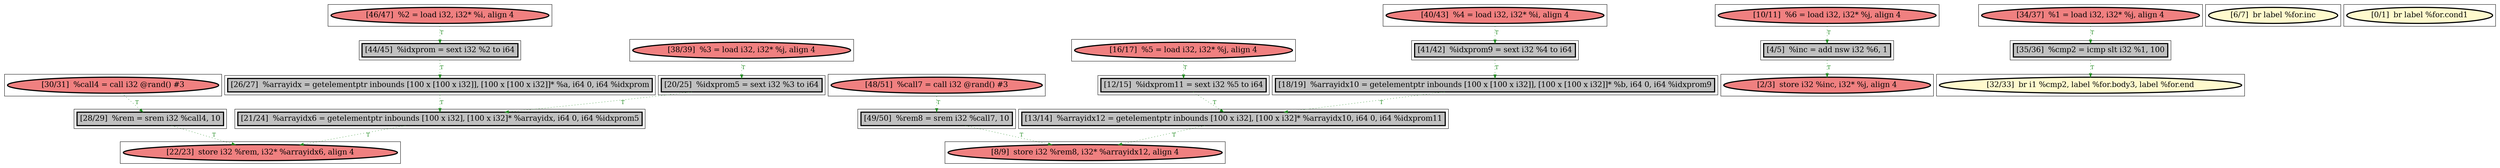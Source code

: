 
digraph G {



node609->node595 [style=dotted,color=forestgreen,label="T",fontcolor=forestgreen ]
node597->node600 [style=dotted,color=forestgreen,label="T",fontcolor=forestgreen ]
node600->node588 [style=dotted,color=forestgreen,label="T",fontcolor=forestgreen ]
node607->node606 [style=dotted,color=forestgreen,label="T",fontcolor=forestgreen ]
node606->node609 [style=dotted,color=forestgreen,label="T",fontcolor=forestgreen ]
node591->node590 [style=dotted,color=forestgreen,label="T",fontcolor=forestgreen ]
node599->node609 [style=dotted,color=forestgreen,label="T",fontcolor=forestgreen ]
node590->node593 [style=dotted,color=forestgreen,label="T",fontcolor=forestgreen ]
node586->node585 [style=dotted,color=forestgreen,label="T",fontcolor=forestgreen ]
node598->node607 [style=dotted,color=forestgreen,label="T",fontcolor=forestgreen ]
node593->node588 [style=dotted,color=forestgreen,label="T",fontcolor=forestgreen ]
node589->node586 [style=dotted,color=forestgreen,label="T",fontcolor=forestgreen ]
node596->node594 [style=dotted,color=forestgreen,label="T",fontcolor=forestgreen ]
node594->node592 [style=dotted,color=forestgreen,label="T",fontcolor=forestgreen ]
node604->node605 [style=dotted,color=forestgreen,label="T",fontcolor=forestgreen ]
node608->node603 [style=dotted,color=forestgreen,label="T",fontcolor=forestgreen ]
node592->node593 [style=dotted,color=forestgreen,label="T",fontcolor=forestgreen ]
node605->node595 [style=dotted,color=forestgreen,label="T",fontcolor=forestgreen ]
node602->node608 [style=dotted,color=forestgreen,label="T",fontcolor=forestgreen ]
node601->node599 [style=dotted,color=forestgreen,label="T",fontcolor=forestgreen ]


subgraph cluster25 {


node609 [penwidth=3.0,fontsize=20,fillcolor=grey,label="[21/24]  %arrayidx6 = getelementptr inbounds [100 x i32], [100 x i32]* %arrayidx, i64 0, i64 %idxprom5",shape=rectangle,style=filled ]



}

subgraph cluster24 {


node608 [penwidth=3.0,fontsize=20,fillcolor=grey,label="[35/36]  %cmp2 = icmp slt i32 %1, 100",shape=rectangle,style=filled ]



}

subgraph cluster22 {


node606 [penwidth=3.0,fontsize=20,fillcolor=grey,label="[26/27]  %arrayidx = getelementptr inbounds [100 x [100 x i32]], [100 x [100 x i32]]* %a, i64 0, i64 %idxprom",shape=rectangle,style=filled ]



}

subgraph cluster20 {


node604 [penwidth=3.0,fontsize=20,fillcolor=lightcoral,label="[30/31]  %call4 = call i32 @rand() #3",shape=ellipse,style=filled ]



}

subgraph cluster18 {


node602 [penwidth=3.0,fontsize=20,fillcolor=lightcoral,label="[34/37]  %1 = load i32, i32* %j, align 4",shape=ellipse,style=filled ]



}

subgraph cluster16 {


node600 [penwidth=3.0,fontsize=20,fillcolor=grey,label="[49/50]  %rem8 = srem i32 %call7, 10",shape=rectangle,style=filled ]



}

subgraph cluster17 {


node601 [penwidth=3.0,fontsize=20,fillcolor=lightcoral,label="[38/39]  %3 = load i32, i32* %j, align 4",shape=ellipse,style=filled ]



}

subgraph cluster4 {


node588 [penwidth=3.0,fontsize=20,fillcolor=lightcoral,label="[8/9]  store i32 %rem8, i32* %arrayidx12, align 4",shape=ellipse,style=filled ]



}

subgraph cluster3 {


node587 [penwidth=3.0,fontsize=20,fillcolor=lemonchiffon,label="[6/7]  br label %for.inc",shape=ellipse,style=filled ]



}

subgraph cluster2 {


node586 [penwidth=3.0,fontsize=20,fillcolor=grey,label="[4/5]  %inc = add nsw i32 %6, 1",shape=rectangle,style=filled ]



}

subgraph cluster1 {


node585 [penwidth=3.0,fontsize=20,fillcolor=lightcoral,label="[2/3]  store i32 %inc, i32* %j, align 4",shape=ellipse,style=filled ]



}

subgraph cluster12 {


node596 [penwidth=3.0,fontsize=20,fillcolor=lightcoral,label="[40/43]  %4 = load i32, i32* %i, align 4",shape=ellipse,style=filled ]



}

subgraph cluster5 {


node589 [penwidth=3.0,fontsize=20,fillcolor=lightcoral,label="[10/11]  %6 = load i32, i32* %j, align 4",shape=ellipse,style=filled ]



}

subgraph cluster0 {


node584 [penwidth=3.0,fontsize=20,fillcolor=lemonchiffon,label="[0/1]  br label %for.cond1",shape=ellipse,style=filled ]



}

subgraph cluster6 {


node590 [penwidth=3.0,fontsize=20,fillcolor=grey,label="[12/15]  %idxprom11 = sext i32 %5 to i64",shape=rectangle,style=filled ]



}

subgraph cluster14 {


node598 [penwidth=3.0,fontsize=20,fillcolor=lightcoral,label="[46/47]  %2 = load i32, i32* %i, align 4",shape=ellipse,style=filled ]



}

subgraph cluster7 {


node591 [penwidth=3.0,fontsize=20,fillcolor=lightcoral,label="[16/17]  %5 = load i32, i32* %j, align 4",shape=ellipse,style=filled ]



}

subgraph cluster23 {


node607 [penwidth=3.0,fontsize=20,fillcolor=grey,label="[44/45]  %idxprom = sext i32 %2 to i64",shape=rectangle,style=filled ]



}

subgraph cluster8 {


node592 [penwidth=3.0,fontsize=20,fillcolor=grey,label="[18/19]  %arrayidx10 = getelementptr inbounds [100 x [100 x i32]], [100 x [100 x i32]]* %b, i64 0, i64 %idxprom9",shape=rectangle,style=filled ]



}

subgraph cluster21 {


node605 [penwidth=3.0,fontsize=20,fillcolor=grey,label="[28/29]  %rem = srem i32 %call4, 10",shape=rectangle,style=filled ]



}

subgraph cluster9 {


node593 [penwidth=3.0,fontsize=20,fillcolor=grey,label="[13/14]  %arrayidx12 = getelementptr inbounds [100 x i32], [100 x i32]* %arrayidx10, i64 0, i64 %idxprom11",shape=rectangle,style=filled ]



}

subgraph cluster19 {


node603 [penwidth=3.0,fontsize=20,fillcolor=lemonchiffon,label="[32/33]  br i1 %cmp2, label %for.body3, label %for.end",shape=ellipse,style=filled ]



}

subgraph cluster10 {


node594 [penwidth=3.0,fontsize=20,fillcolor=grey,label="[41/42]  %idxprom9 = sext i32 %4 to i64",shape=rectangle,style=filled ]



}

subgraph cluster11 {


node595 [penwidth=3.0,fontsize=20,fillcolor=lightcoral,label="[22/23]  store i32 %rem, i32* %arrayidx6, align 4",shape=ellipse,style=filled ]



}

subgraph cluster13 {


node597 [penwidth=3.0,fontsize=20,fillcolor=lightcoral,label="[48/51]  %call7 = call i32 @rand() #3",shape=ellipse,style=filled ]



}

subgraph cluster15 {


node599 [penwidth=3.0,fontsize=20,fillcolor=grey,label="[20/25]  %idxprom5 = sext i32 %3 to i64",shape=rectangle,style=filled ]



}

}
